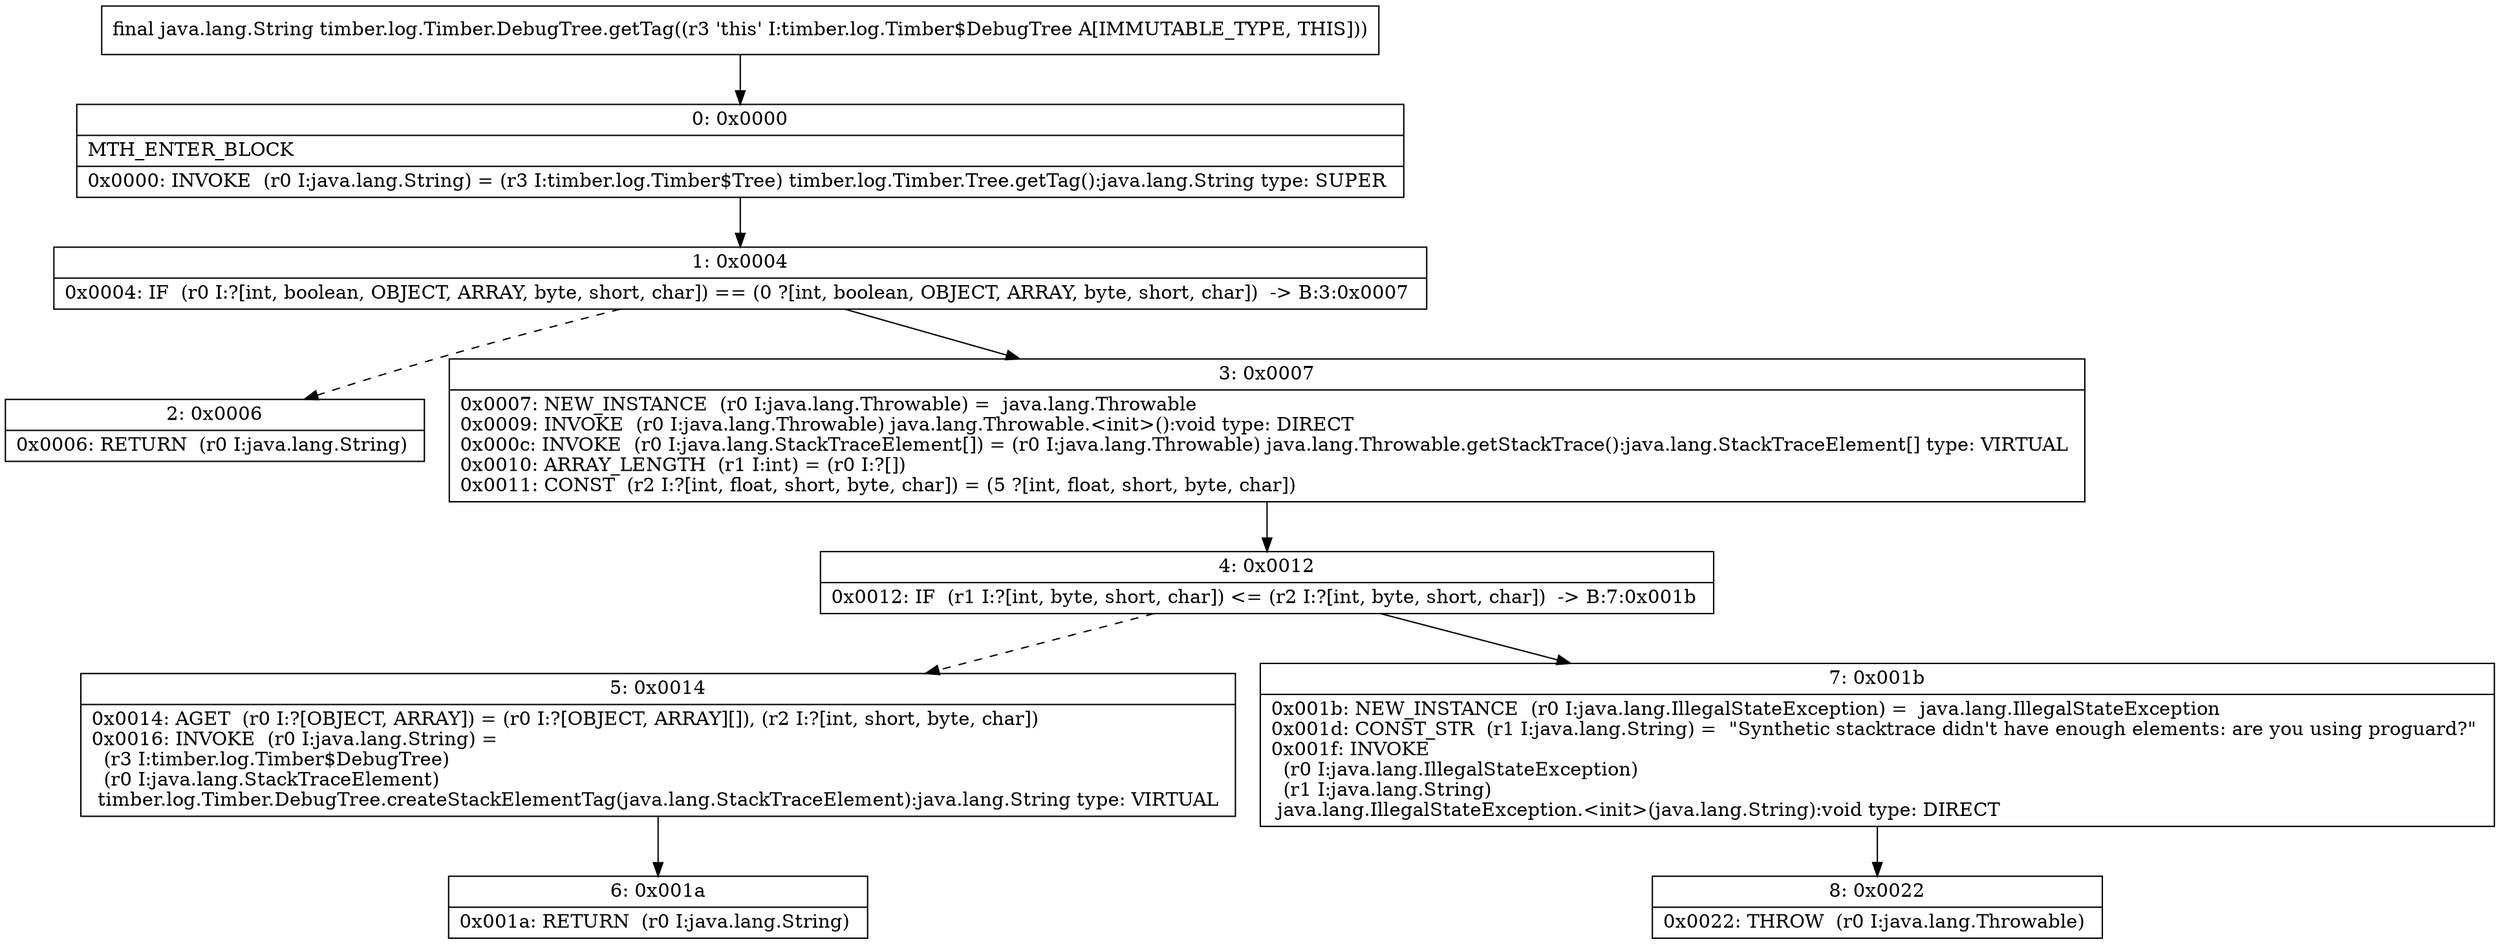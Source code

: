 digraph "CFG fortimber.log.Timber.DebugTree.getTag()Ljava\/lang\/String;" {
Node_0 [shape=record,label="{0\:\ 0x0000|MTH_ENTER_BLOCK\l|0x0000: INVOKE  (r0 I:java.lang.String) = (r3 I:timber.log.Timber$Tree) timber.log.Timber.Tree.getTag():java.lang.String type: SUPER \l}"];
Node_1 [shape=record,label="{1\:\ 0x0004|0x0004: IF  (r0 I:?[int, boolean, OBJECT, ARRAY, byte, short, char]) == (0 ?[int, boolean, OBJECT, ARRAY, byte, short, char])  \-\> B:3:0x0007 \l}"];
Node_2 [shape=record,label="{2\:\ 0x0006|0x0006: RETURN  (r0 I:java.lang.String) \l}"];
Node_3 [shape=record,label="{3\:\ 0x0007|0x0007: NEW_INSTANCE  (r0 I:java.lang.Throwable) =  java.lang.Throwable \l0x0009: INVOKE  (r0 I:java.lang.Throwable) java.lang.Throwable.\<init\>():void type: DIRECT \l0x000c: INVOKE  (r0 I:java.lang.StackTraceElement[]) = (r0 I:java.lang.Throwable) java.lang.Throwable.getStackTrace():java.lang.StackTraceElement[] type: VIRTUAL \l0x0010: ARRAY_LENGTH  (r1 I:int) = (r0 I:?[]) \l0x0011: CONST  (r2 I:?[int, float, short, byte, char]) = (5 ?[int, float, short, byte, char]) \l}"];
Node_4 [shape=record,label="{4\:\ 0x0012|0x0012: IF  (r1 I:?[int, byte, short, char]) \<= (r2 I:?[int, byte, short, char])  \-\> B:7:0x001b \l}"];
Node_5 [shape=record,label="{5\:\ 0x0014|0x0014: AGET  (r0 I:?[OBJECT, ARRAY]) = (r0 I:?[OBJECT, ARRAY][]), (r2 I:?[int, short, byte, char]) \l0x0016: INVOKE  (r0 I:java.lang.String) = \l  (r3 I:timber.log.Timber$DebugTree)\l  (r0 I:java.lang.StackTraceElement)\l timber.log.Timber.DebugTree.createStackElementTag(java.lang.StackTraceElement):java.lang.String type: VIRTUAL \l}"];
Node_6 [shape=record,label="{6\:\ 0x001a|0x001a: RETURN  (r0 I:java.lang.String) \l}"];
Node_7 [shape=record,label="{7\:\ 0x001b|0x001b: NEW_INSTANCE  (r0 I:java.lang.IllegalStateException) =  java.lang.IllegalStateException \l0x001d: CONST_STR  (r1 I:java.lang.String) =  \"Synthetic stacktrace didn't have enough elements: are you using proguard?\" \l0x001f: INVOKE  \l  (r0 I:java.lang.IllegalStateException)\l  (r1 I:java.lang.String)\l java.lang.IllegalStateException.\<init\>(java.lang.String):void type: DIRECT \l}"];
Node_8 [shape=record,label="{8\:\ 0x0022|0x0022: THROW  (r0 I:java.lang.Throwable) \l}"];
MethodNode[shape=record,label="{final java.lang.String timber.log.Timber.DebugTree.getTag((r3 'this' I:timber.log.Timber$DebugTree A[IMMUTABLE_TYPE, THIS])) }"];
MethodNode -> Node_0;
Node_0 -> Node_1;
Node_1 -> Node_2[style=dashed];
Node_1 -> Node_3;
Node_3 -> Node_4;
Node_4 -> Node_5[style=dashed];
Node_4 -> Node_7;
Node_5 -> Node_6;
Node_7 -> Node_8;
}

